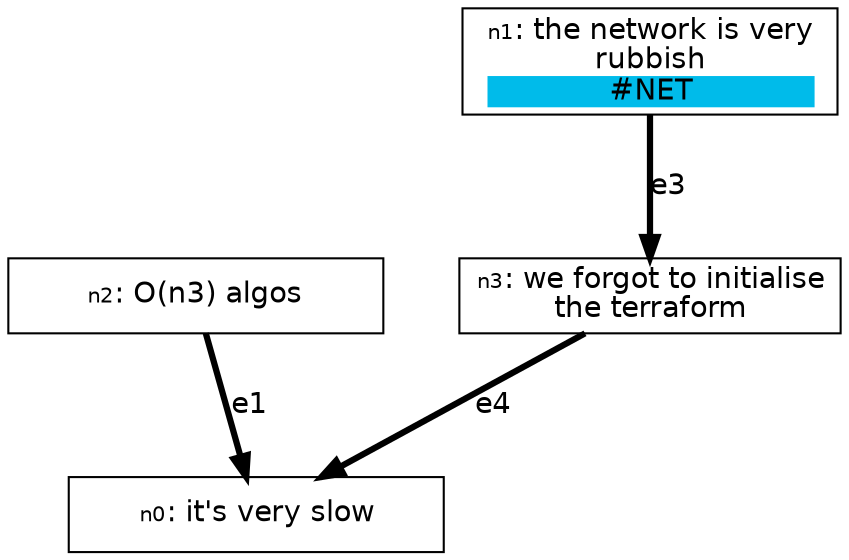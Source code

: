 digraph {

    graph [fontname = "helvetica" rankdir="TB" ranksep=0.75 nodesep=0.5];
    node [fontname = "helvetica" shape = "box" width=2.5 style=filled];
    edge [fontname = "helvetica" penwidth=3 color="#000000"];

    n0 [label=< <TABLE BORDER="0" CELLPADDING="0" CELLSPACING="0">
    <TR>
        <TD COLSPAN="1"><FONT POINT-SIZE="10">n0</FONT>: it's very slow</TD>
    </TR>
    
   </TABLE>
> fillcolor="#FFFFFF"]
    n1 [label=< <TABLE BORDER="0" CELLPADDING="0" CELLSPACING="0">
    <TR>
        <TD COLSPAN="1"><FONT POINT-SIZE="10">n1</FONT>: the network is very<br/>rubbish</TD>
    </TR>
    
    <TR>
        
            <TD BGCOLOR="#00BBEA"><FONT COLOR="#000000">#NET</FONT></TD>
        
    </TR>
    
   </TABLE>
> fillcolor="#FFFFFF"]
    n2 [label=< <TABLE BORDER="0" CELLPADDING="0" CELLSPACING="0">
    <TR>
        <TD COLSPAN="1"><FONT POINT-SIZE="10">n2</FONT>: O(n3) algos</TD>
    </TR>
    
   </TABLE>
> fillcolor="#FFFFFF"]
    n3 [label=< <TABLE BORDER="0" CELLPADDING="0" CELLSPACING="0">
    <TR>
        <TD COLSPAN="1"><FONT POINT-SIZE="10">n3</FONT>: we forgot to initialise<br/>the terraform</TD>
    </TR>
    
   </TABLE>
> fillcolor="#FFFFFF"]

    "n2" -> "n0" [label="e1"];
    "n1" -> "n3" [label="e3"];
    "n3" -> "n0" [label="e4"];

}